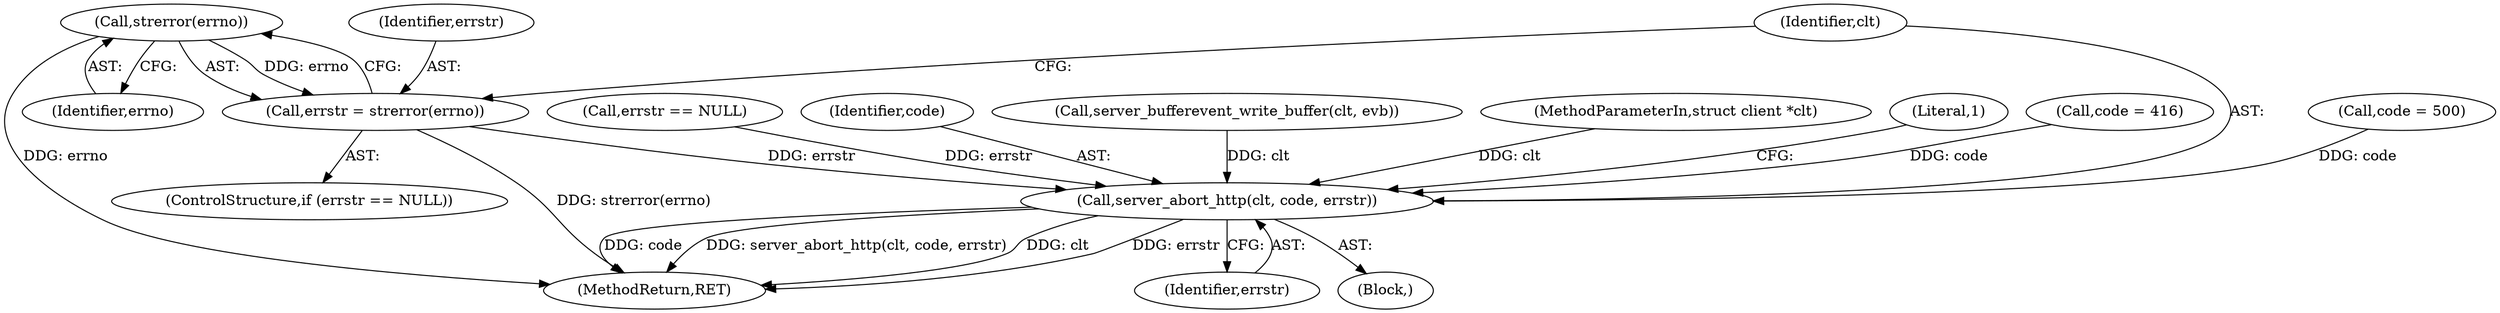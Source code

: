 digraph "0_src_142cfc82b932bc211218fbd7bdda8c7ce83f19df_1@API" {
"1000514" [label="(Call,strerror(errno))"];
"1000512" [label="(Call,errstr = strerror(errno))"];
"1000516" [label="(Call,server_abort_http(clt, code, errstr))"];
"1000517" [label="(Identifier,clt)"];
"1000139" [label="(Call,code = 500)"];
"1000512" [label="(Call,errstr = strerror(errno))"];
"1000509" [label="(Call,errstr == NULL)"];
"1000508" [label="(ControlStructure,if (errstr == NULL))"];
"1000516" [label="(Call,server_abort_http(clt, code, errstr))"];
"1000111" [label="(Block,)"];
"1000518" [label="(Identifier,code)"];
"1000437" [label="(Call,server_bufferevent_write_buffer(clt, evb))"];
"1000107" [label="(MethodParameterIn,struct client *clt)"];
"1000519" [label="(Identifier,errstr)"];
"1000522" [label="(Literal,1)"];
"1000514" [label="(Call,strerror(errno))"];
"1000523" [label="(MethodReturn,RET)"];
"1000515" [label="(Identifier,errno)"];
"1000181" [label="(Call,code = 416)"];
"1000513" [label="(Identifier,errstr)"];
"1000514" -> "1000512"  [label="AST: "];
"1000514" -> "1000515"  [label="CFG: "];
"1000515" -> "1000514"  [label="AST: "];
"1000512" -> "1000514"  [label="CFG: "];
"1000514" -> "1000523"  [label="DDG: errno"];
"1000514" -> "1000512"  [label="DDG: errno"];
"1000512" -> "1000508"  [label="AST: "];
"1000513" -> "1000512"  [label="AST: "];
"1000517" -> "1000512"  [label="CFG: "];
"1000512" -> "1000523"  [label="DDG: strerror(errno)"];
"1000512" -> "1000516"  [label="DDG: errstr"];
"1000516" -> "1000111"  [label="AST: "];
"1000516" -> "1000519"  [label="CFG: "];
"1000517" -> "1000516"  [label="AST: "];
"1000518" -> "1000516"  [label="AST: "];
"1000519" -> "1000516"  [label="AST: "];
"1000522" -> "1000516"  [label="CFG: "];
"1000516" -> "1000523"  [label="DDG: errstr"];
"1000516" -> "1000523"  [label="DDG: code"];
"1000516" -> "1000523"  [label="DDG: server_abort_http(clt, code, errstr)"];
"1000516" -> "1000523"  [label="DDG: clt"];
"1000437" -> "1000516"  [label="DDG: clt"];
"1000107" -> "1000516"  [label="DDG: clt"];
"1000181" -> "1000516"  [label="DDG: code"];
"1000139" -> "1000516"  [label="DDG: code"];
"1000509" -> "1000516"  [label="DDG: errstr"];
}
